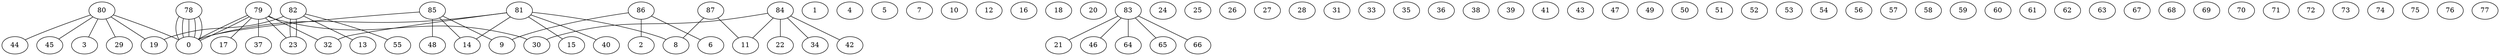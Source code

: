 graph G {
0;
1;
2;
3;
4;
5;
6;
7;
8;
9;
10;
11;
12;
13;
14;
15;
16;
17;
18;
19;
20;
21;
22;
23;
24;
25;
26;
27;
28;
29;
30;
31;
32;
33;
34;
35;
36;
37;
38;
39;
40;
41;
42;
43;
44;
45;
46;
47;
48;
49;
50;
51;
52;
53;
54;
55;
56;
57;
58;
59;
60;
61;
62;
63;
64;
65;
66;
67;
68;
69;
70;
71;
72;
73;
74;
75;
76;
77;
78;
79;
80;
81;
82;
83;
84;
85;
86;
87;
87--11 ;
87--8 ;
86--9 ;
86--6 ;
86--2 ;
85--14 ;
85--48 ;
85--0 ;
85--9 ;
84--11 ;
84--42 ;
84--22 ;
84--34 ;
84--30 ;
83--21 ;
83--46 ;
83--64 ;
83--65 ;
83--66 ;
82--55 ;
82--23 ;
82--19 ;
82--23 ;
82--13 ;
81--8 ;
81--32 ;
81--15 ;
81--14 ;
81--40 ;
81--0 ;
80--19 ;
80--3 ;
80--45 ;
80--29 ;
80--44 ;
80--0 ;
79--37 ;
79--30 ;
79--32 ;
79--17 ;
79--0 ;
79--23 ;
79--0 ;
78--0 ;
78--0 ;
78--0 ;
78--0 ;
78--0 ;
}

